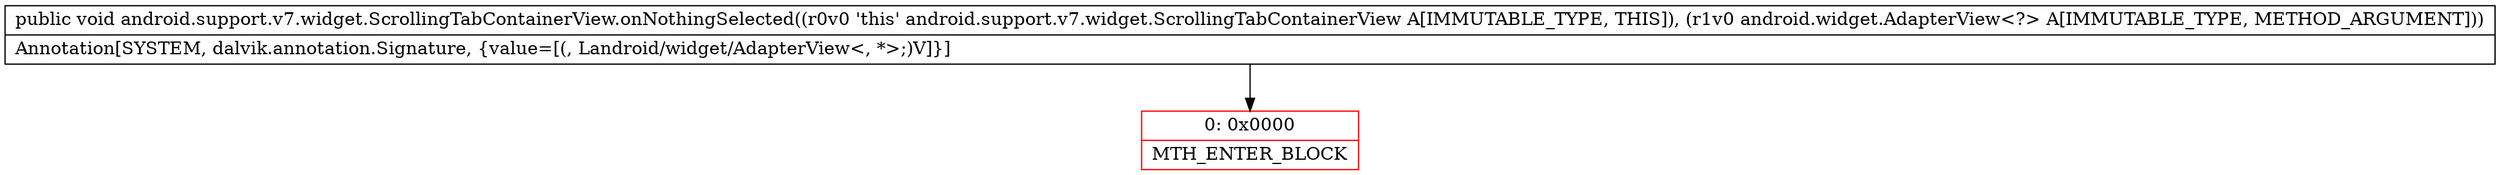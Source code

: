 digraph "CFG forandroid.support.v7.widget.ScrollingTabContainerView.onNothingSelected(Landroid\/widget\/AdapterView;)V" {
subgraph cluster_Region_149780175 {
label = "R(0)";
node [shape=record,color=blue];
}
Node_0 [shape=record,color=red,label="{0\:\ 0x0000|MTH_ENTER_BLOCK\l}"];
MethodNode[shape=record,label="{public void android.support.v7.widget.ScrollingTabContainerView.onNothingSelected((r0v0 'this' android.support.v7.widget.ScrollingTabContainerView A[IMMUTABLE_TYPE, THIS]), (r1v0 android.widget.AdapterView\<?\> A[IMMUTABLE_TYPE, METHOD_ARGUMENT]))  | Annotation[SYSTEM, dalvik.annotation.Signature, \{value=[(, Landroid\/widget\/AdapterView\<, *\>;)V]\}]\l}"];
MethodNode -> Node_0;
}

